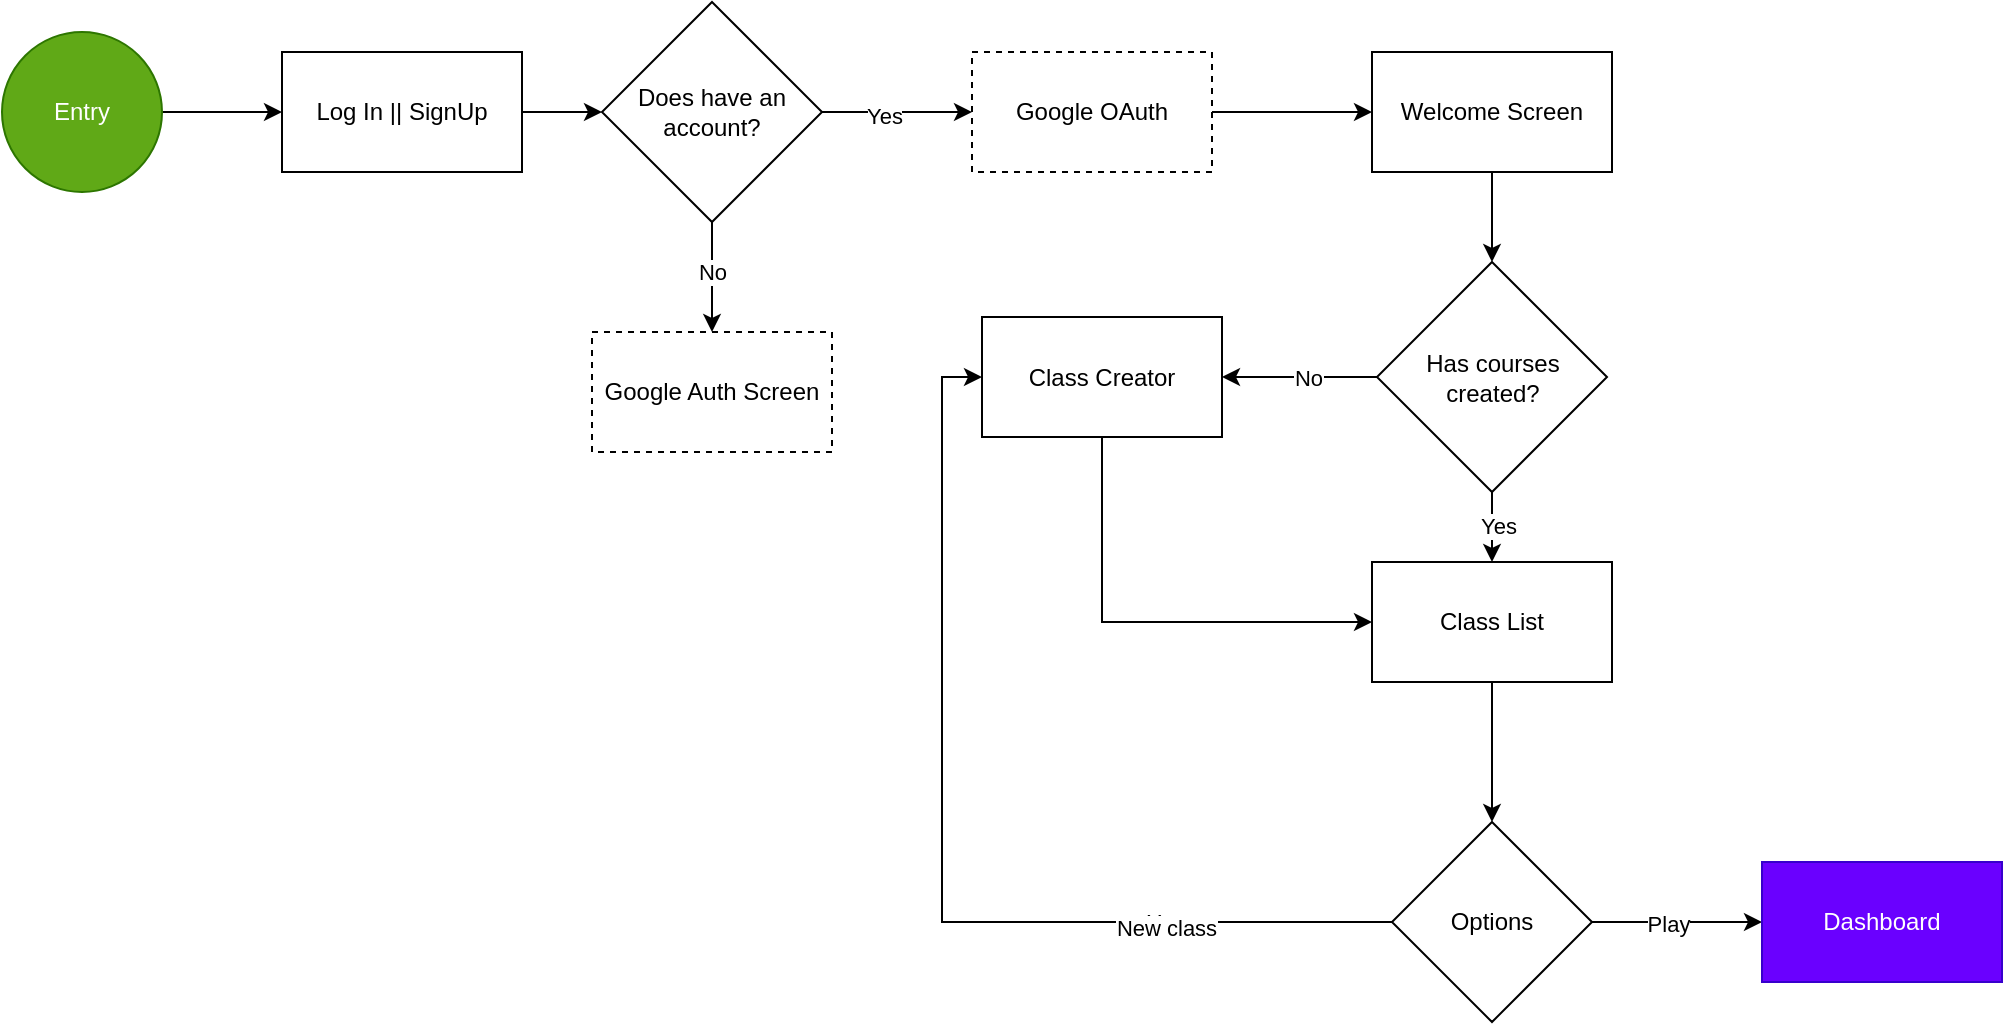 <mxfile version="21.5.2" type="github">
  <diagram name="Página-1" id="QP5a3DkK7k0fpAOKrGqR">
    <mxGraphModel dx="2049" dy="1080" grid="1" gridSize="10" guides="1" tooltips="1" connect="1" arrows="1" fold="1" page="1" pageScale="1" pageWidth="1200" pageHeight="1200" background="none" math="0" shadow="0">
      <root>
        <mxCell id="0" />
        <mxCell id="1" parent="0" />
        <mxCell id="T_yPBhNNXagsmGpw1URB-15" value="" style="edgeStyle=orthogonalEdgeStyle;rounded=0;orthogonalLoop=1;jettySize=auto;html=1;" edge="1" parent="1" source="T_yPBhNNXagsmGpw1URB-1" target="T_yPBhNNXagsmGpw1URB-14">
          <mxGeometry relative="1" as="geometry" />
        </mxCell>
        <mxCell id="T_yPBhNNXagsmGpw1URB-1" value="Entry" style="ellipse;whiteSpace=wrap;html=1;aspect=fixed;fillColor=#60a917;fontColor=#ffffff;strokeColor=#2D7600;" vertex="1" parent="1">
          <mxGeometry x="90" y="60" width="80" height="80" as="geometry" />
        </mxCell>
        <mxCell id="T_yPBhNNXagsmGpw1URB-17" value="" style="edgeStyle=orthogonalEdgeStyle;rounded=0;orthogonalLoop=1;jettySize=auto;html=1;" edge="1" parent="1" source="T_yPBhNNXagsmGpw1URB-14" target="T_yPBhNNXagsmGpw1URB-16">
          <mxGeometry relative="1" as="geometry" />
        </mxCell>
        <mxCell id="T_yPBhNNXagsmGpw1URB-14" value="Log In || SignUp" style="whiteSpace=wrap;html=1;" vertex="1" parent="1">
          <mxGeometry x="230" y="70" width="120" height="60" as="geometry" />
        </mxCell>
        <mxCell id="T_yPBhNNXagsmGpw1URB-19" value="" style="edgeStyle=orthogonalEdgeStyle;rounded=0;orthogonalLoop=1;jettySize=auto;html=1;" edge="1" parent="1" source="T_yPBhNNXagsmGpw1URB-16" target="T_yPBhNNXagsmGpw1URB-18">
          <mxGeometry relative="1" as="geometry" />
        </mxCell>
        <mxCell id="T_yPBhNNXagsmGpw1URB-20" value="No" style="edgeLabel;html=1;align=center;verticalAlign=middle;resizable=0;points=[];" vertex="1" connectable="0" parent="T_yPBhNNXagsmGpw1URB-19">
          <mxGeometry x="-0.491" y="-3" relative="1" as="geometry">
            <mxPoint x="3" y="11" as="offset" />
          </mxGeometry>
        </mxCell>
        <mxCell id="T_yPBhNNXagsmGpw1URB-22" value="" style="edgeStyle=orthogonalEdgeStyle;rounded=0;orthogonalLoop=1;jettySize=auto;html=1;" edge="1" parent="1" source="T_yPBhNNXagsmGpw1URB-16" target="T_yPBhNNXagsmGpw1URB-21">
          <mxGeometry relative="1" as="geometry" />
        </mxCell>
        <mxCell id="T_yPBhNNXagsmGpw1URB-23" value="Yes" style="edgeLabel;html=1;align=center;verticalAlign=middle;resizable=0;points=[];" vertex="1" connectable="0" parent="T_yPBhNNXagsmGpw1URB-22">
          <mxGeometry x="-0.182" y="-2" relative="1" as="geometry">
            <mxPoint as="offset" />
          </mxGeometry>
        </mxCell>
        <mxCell id="T_yPBhNNXagsmGpw1URB-16" value="Does have an account?" style="rhombus;whiteSpace=wrap;html=1;" vertex="1" parent="1">
          <mxGeometry x="390" y="45" width="110" height="110" as="geometry" />
        </mxCell>
        <mxCell id="T_yPBhNNXagsmGpw1URB-18" value="Google Auth Screen" style="whiteSpace=wrap;html=1;dashed=1;" vertex="1" parent="1">
          <mxGeometry x="385" y="210" width="120" height="60" as="geometry" />
        </mxCell>
        <mxCell id="T_yPBhNNXagsmGpw1URB-25" value="" style="edgeStyle=orthogonalEdgeStyle;rounded=0;orthogonalLoop=1;jettySize=auto;html=1;" edge="1" parent="1" source="T_yPBhNNXagsmGpw1URB-21" target="T_yPBhNNXagsmGpw1URB-24">
          <mxGeometry relative="1" as="geometry" />
        </mxCell>
        <mxCell id="T_yPBhNNXagsmGpw1URB-21" value="Google OAuth" style="whiteSpace=wrap;html=1;dashed=1;" vertex="1" parent="1">
          <mxGeometry x="575" y="70" width="120" height="60" as="geometry" />
        </mxCell>
        <mxCell id="T_yPBhNNXagsmGpw1URB-27" value="" style="edgeStyle=orthogonalEdgeStyle;rounded=0;orthogonalLoop=1;jettySize=auto;html=1;" edge="1" parent="1" source="T_yPBhNNXagsmGpw1URB-24" target="T_yPBhNNXagsmGpw1URB-26">
          <mxGeometry relative="1" as="geometry" />
        </mxCell>
        <mxCell id="T_yPBhNNXagsmGpw1URB-24" value="Welcome Screen" style="whiteSpace=wrap;html=1;" vertex="1" parent="1">
          <mxGeometry x="775" y="70" width="120" height="60" as="geometry" />
        </mxCell>
        <mxCell id="T_yPBhNNXagsmGpw1URB-29" value="" style="edgeStyle=orthogonalEdgeStyle;rounded=0;orthogonalLoop=1;jettySize=auto;html=1;" edge="1" parent="1" source="T_yPBhNNXagsmGpw1URB-26" target="T_yPBhNNXagsmGpw1URB-28">
          <mxGeometry relative="1" as="geometry" />
        </mxCell>
        <mxCell id="T_yPBhNNXagsmGpw1URB-30" value="No" style="edgeLabel;html=1;align=center;verticalAlign=middle;resizable=0;points=[];" vertex="1" connectable="0" parent="T_yPBhNNXagsmGpw1URB-29">
          <mxGeometry x="-0.101" y="-5" relative="1" as="geometry">
            <mxPoint y="5" as="offset" />
          </mxGeometry>
        </mxCell>
        <mxCell id="T_yPBhNNXagsmGpw1URB-32" value="" style="edgeStyle=orthogonalEdgeStyle;rounded=0;orthogonalLoop=1;jettySize=auto;html=1;" edge="1" parent="1" source="T_yPBhNNXagsmGpw1URB-26" target="T_yPBhNNXagsmGpw1URB-31">
          <mxGeometry relative="1" as="geometry" />
        </mxCell>
        <mxCell id="T_yPBhNNXagsmGpw1URB-33" value="Yes" style="edgeLabel;html=1;align=center;verticalAlign=middle;resizable=0;points=[];" vertex="1" connectable="0" parent="T_yPBhNNXagsmGpw1URB-32">
          <mxGeometry x="-0.257" y="3" relative="1" as="geometry">
            <mxPoint as="offset" />
          </mxGeometry>
        </mxCell>
        <mxCell id="T_yPBhNNXagsmGpw1URB-26" value="Has courses created?" style="rhombus;whiteSpace=wrap;html=1;" vertex="1" parent="1">
          <mxGeometry x="777.5" y="175" width="115" height="115" as="geometry" />
        </mxCell>
        <mxCell id="T_yPBhNNXagsmGpw1URB-35" style="edgeStyle=orthogonalEdgeStyle;rounded=0;orthogonalLoop=1;jettySize=auto;html=1;exitX=0.5;exitY=1;exitDx=0;exitDy=0;entryX=0;entryY=0.5;entryDx=0;entryDy=0;" edge="1" parent="1" source="T_yPBhNNXagsmGpw1URB-28" target="T_yPBhNNXagsmGpw1URB-31">
          <mxGeometry relative="1" as="geometry" />
        </mxCell>
        <mxCell id="T_yPBhNNXagsmGpw1URB-28" value="Class Creator" style="whiteSpace=wrap;html=1;" vertex="1" parent="1">
          <mxGeometry x="580" y="202.5" width="120" height="60" as="geometry" />
        </mxCell>
        <mxCell id="T_yPBhNNXagsmGpw1URB-37" value="" style="edgeStyle=orthogonalEdgeStyle;rounded=0;orthogonalLoop=1;jettySize=auto;html=1;" edge="1" parent="1" source="T_yPBhNNXagsmGpw1URB-31" target="T_yPBhNNXagsmGpw1URB-36">
          <mxGeometry relative="1" as="geometry" />
        </mxCell>
        <mxCell id="T_yPBhNNXagsmGpw1URB-31" value="Class List" style="whiteSpace=wrap;html=1;" vertex="1" parent="1">
          <mxGeometry x="775" y="325" width="120" height="60" as="geometry" />
        </mxCell>
        <mxCell id="T_yPBhNNXagsmGpw1URB-38" style="edgeStyle=orthogonalEdgeStyle;rounded=0;orthogonalLoop=1;jettySize=auto;html=1;exitX=0;exitY=0.5;exitDx=0;exitDy=0;entryX=0;entryY=0.5;entryDx=0;entryDy=0;" edge="1" parent="1" source="T_yPBhNNXagsmGpw1URB-36" target="T_yPBhNNXagsmGpw1URB-28">
          <mxGeometry relative="1" as="geometry" />
        </mxCell>
        <mxCell id="T_yPBhNNXagsmGpw1URB-39" value="Yes" style="edgeLabel;html=1;align=center;verticalAlign=middle;resizable=0;points=[];" vertex="1" connectable="0" parent="T_yPBhNNXagsmGpw1URB-38">
          <mxGeometry x="-0.611" relative="1" as="geometry">
            <mxPoint x="-14" as="offset" />
          </mxGeometry>
        </mxCell>
        <mxCell id="T_yPBhNNXagsmGpw1URB-40" value="New class" style="edgeLabel;html=1;align=center;verticalAlign=middle;resizable=0;points=[];" vertex="1" connectable="0" parent="T_yPBhNNXagsmGpw1URB-38">
          <mxGeometry x="-0.563" y="3" relative="1" as="geometry">
            <mxPoint as="offset" />
          </mxGeometry>
        </mxCell>
        <mxCell id="T_yPBhNNXagsmGpw1URB-42" value="" style="edgeStyle=orthogonalEdgeStyle;rounded=0;orthogonalLoop=1;jettySize=auto;html=1;" edge="1" parent="1" source="T_yPBhNNXagsmGpw1URB-36" target="T_yPBhNNXagsmGpw1URB-41">
          <mxGeometry relative="1" as="geometry" />
        </mxCell>
        <mxCell id="T_yPBhNNXagsmGpw1URB-43" value="Play" style="edgeLabel;html=1;align=center;verticalAlign=middle;resizable=0;points=[];" vertex="1" connectable="0" parent="T_yPBhNNXagsmGpw1URB-42">
          <mxGeometry x="-0.119" y="-1" relative="1" as="geometry">
            <mxPoint as="offset" />
          </mxGeometry>
        </mxCell>
        <mxCell id="T_yPBhNNXagsmGpw1URB-36" value="Options" style="rhombus;whiteSpace=wrap;html=1;" vertex="1" parent="1">
          <mxGeometry x="785" y="455" width="100" height="100" as="geometry" />
        </mxCell>
        <mxCell id="T_yPBhNNXagsmGpw1URB-41" value="Dashboard" style="whiteSpace=wrap;html=1;fillColor=#6a00ff;fontColor=#ffffff;strokeColor=#3700CC;" vertex="1" parent="1">
          <mxGeometry x="970" y="475" width="120" height="60" as="geometry" />
        </mxCell>
      </root>
    </mxGraphModel>
  </diagram>
</mxfile>
